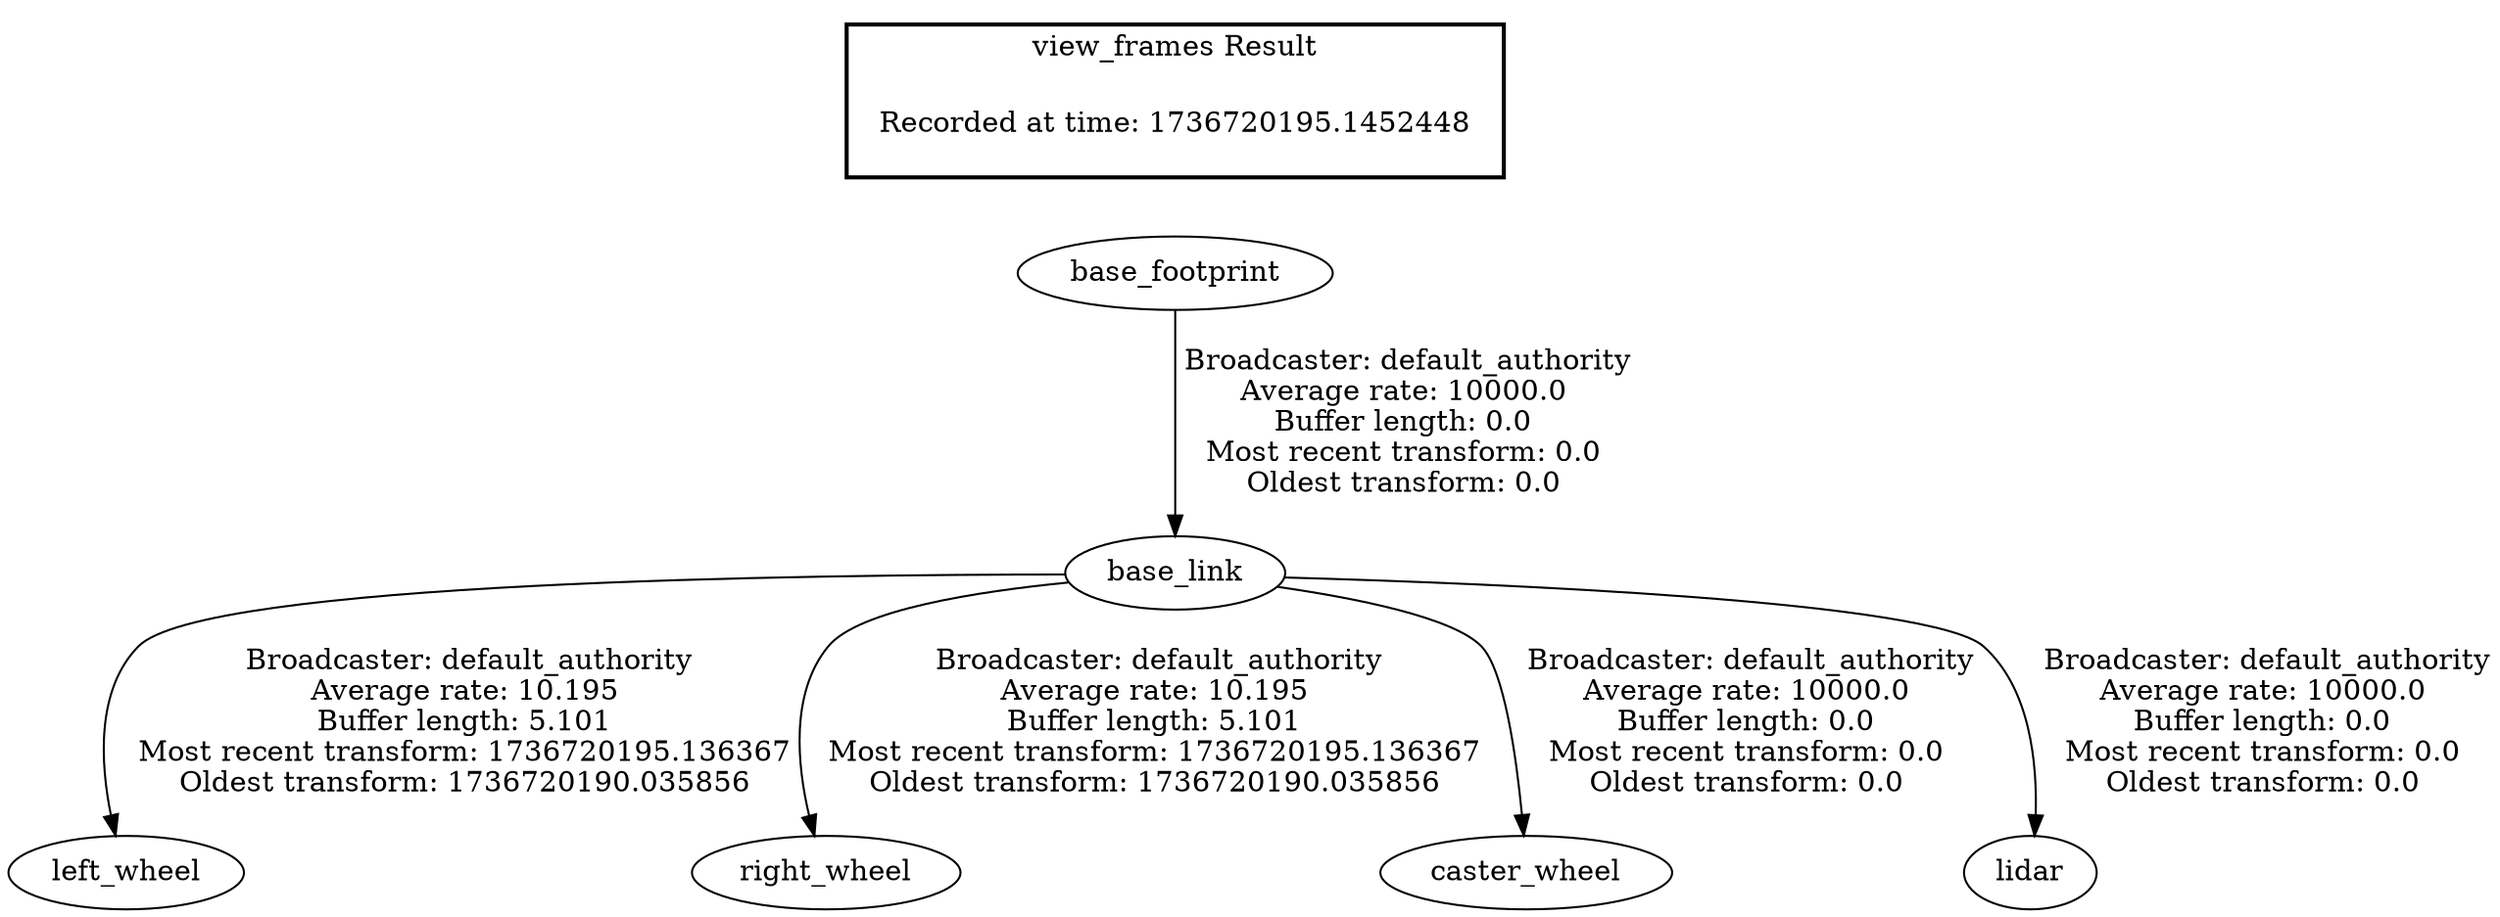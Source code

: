 digraph G {
"base_link" -> "left_wheel"[label=" Broadcaster: default_authority\nAverage rate: 10.195\nBuffer length: 5.101\nMost recent transform: 1736720195.136367\nOldest transform: 1736720190.035856\n"];
"base_footprint" -> "base_link"[label=" Broadcaster: default_authority\nAverage rate: 10000.0\nBuffer length: 0.0\nMost recent transform: 0.0\nOldest transform: 0.0\n"];
"base_link" -> "right_wheel"[label=" Broadcaster: default_authority\nAverage rate: 10.195\nBuffer length: 5.101\nMost recent transform: 1736720195.136367\nOldest transform: 1736720190.035856\n"];
"base_link" -> "caster_wheel"[label=" Broadcaster: default_authority\nAverage rate: 10000.0\nBuffer length: 0.0\nMost recent transform: 0.0\nOldest transform: 0.0\n"];
"base_link" -> "lidar"[label=" Broadcaster: default_authority\nAverage rate: 10000.0\nBuffer length: 0.0\nMost recent transform: 0.0\nOldest transform: 0.0\n"];
edge [style=invis];
 subgraph cluster_legend { style=bold; color=black; label ="view_frames Result";
"Recorded at time: 1736720195.1452448"[ shape=plaintext ] ;
}->"base_footprint";
}